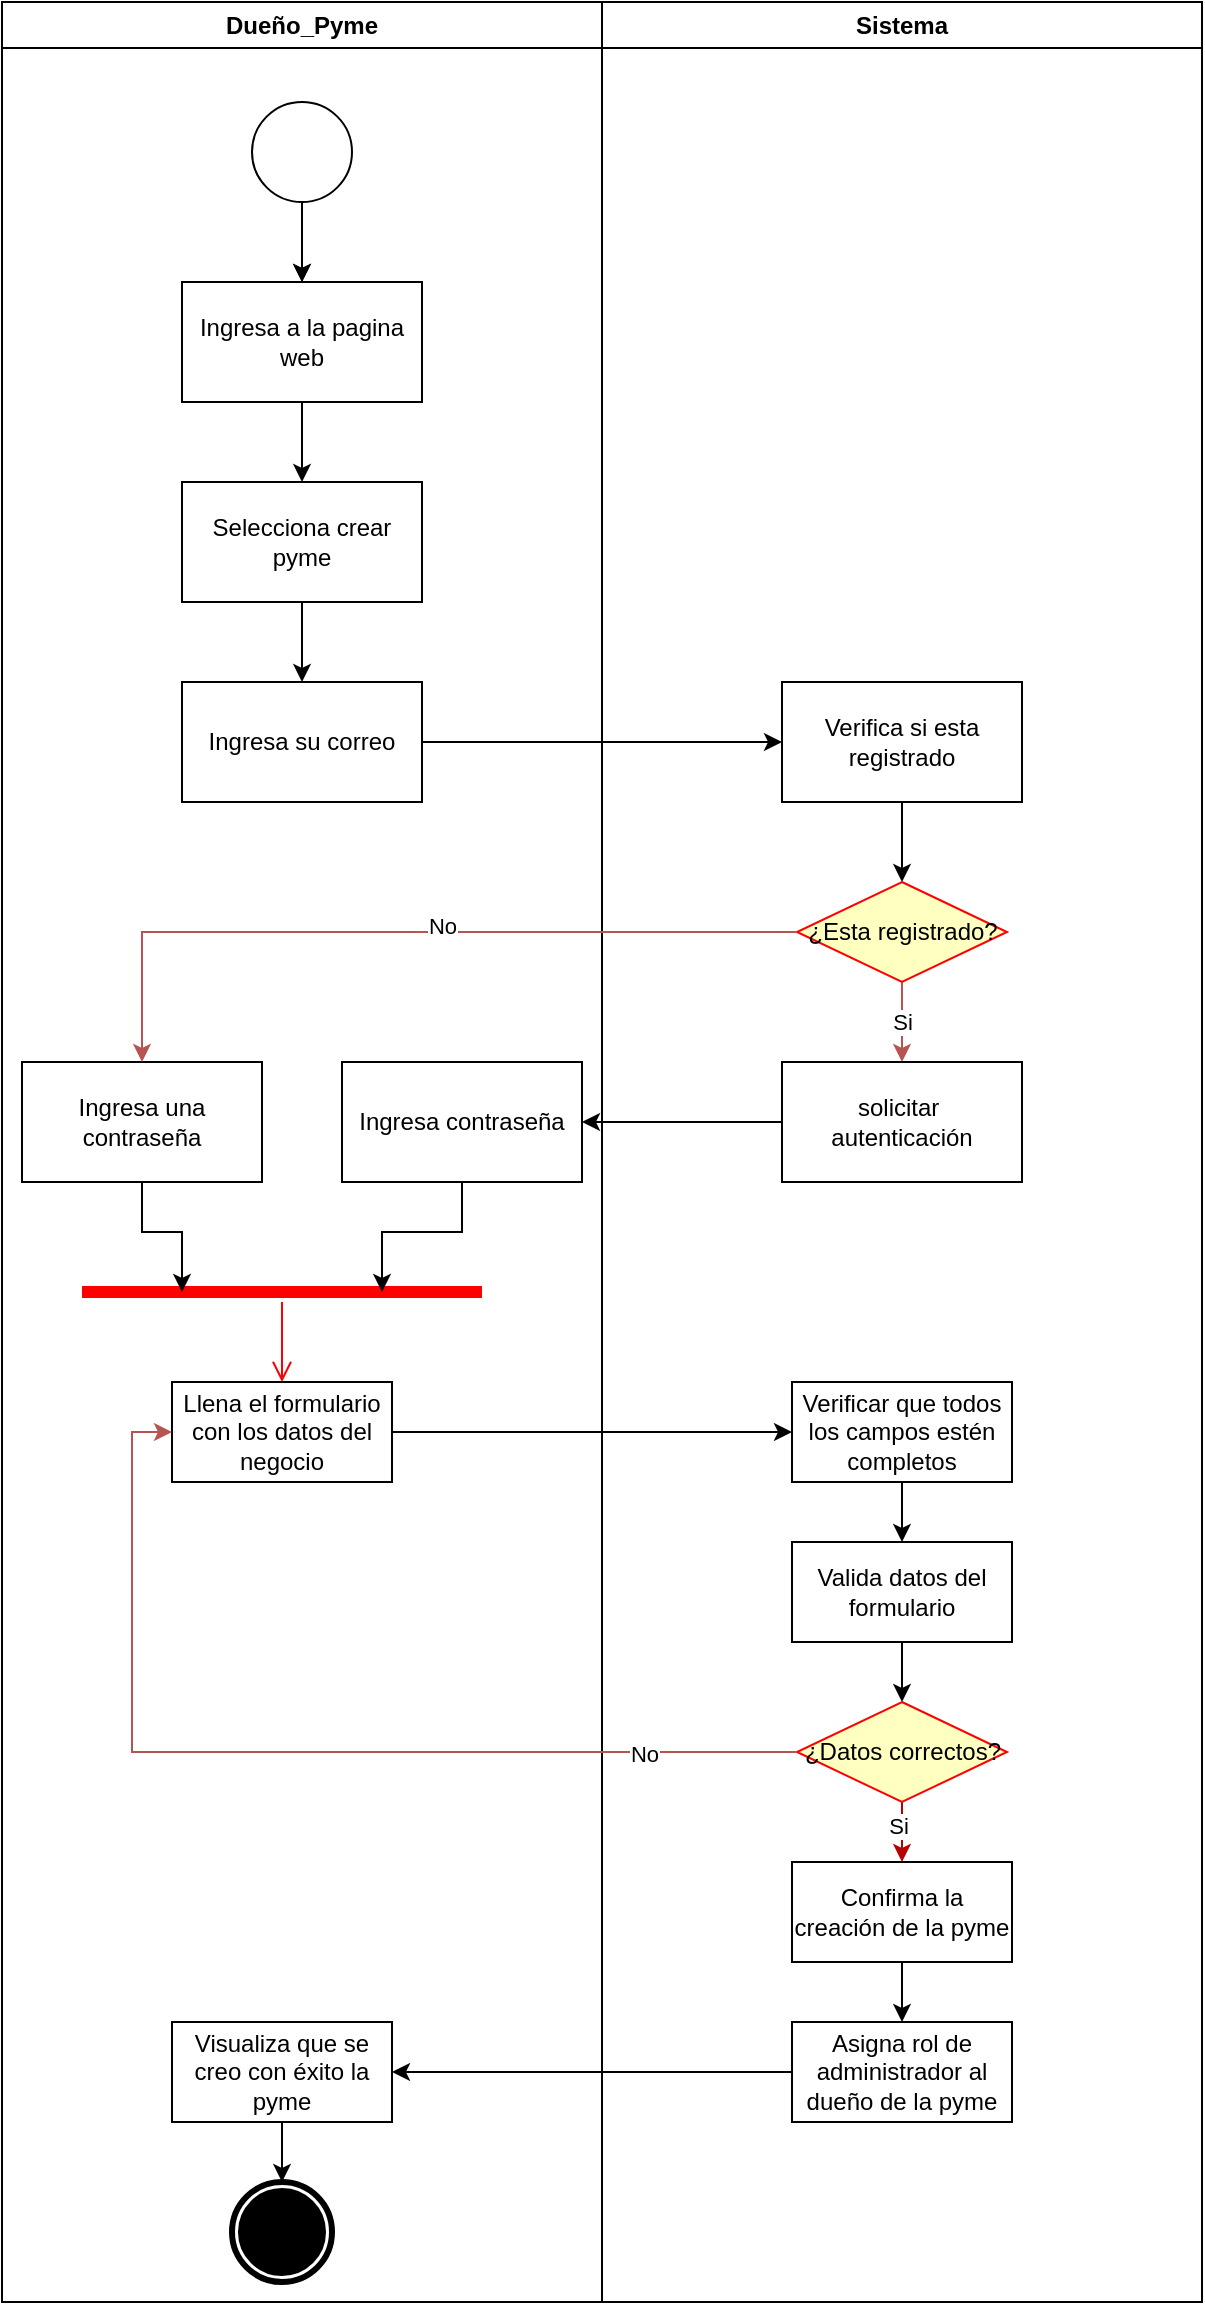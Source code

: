 <mxfile version="24.7.16">
  <diagram name="Página-1" id="mo2IT6TU77jQa9J9X_vF">
    <mxGraphModel grid="1" page="1" gridSize="10" guides="1" tooltips="1" connect="1" arrows="1" fold="1" pageScale="1" pageWidth="827" pageHeight="1169" math="0" shadow="0">
      <root>
        <mxCell id="0" />
        <mxCell id="1" parent="0" />
        <mxCell id="aJsxqt6ExiKrhJ3uL7Uz-1" value="Sistema" style="swimlane;whiteSpace=wrap;html=1;" vertex="1" parent="1">
          <mxGeometry x="370" y="130" width="300" height="1150" as="geometry" />
        </mxCell>
        <mxCell id="aJsxqt6ExiKrhJ3uL7Uz-18" style="edgeStyle=orthogonalEdgeStyle;rounded=0;orthogonalLoop=1;jettySize=auto;html=1;entryX=0.5;entryY=0;entryDx=0;entryDy=0;" edge="1" parent="aJsxqt6ExiKrhJ3uL7Uz-1" source="aJsxqt6ExiKrhJ3uL7Uz-12" target="aJsxqt6ExiKrhJ3uL7Uz-17">
          <mxGeometry relative="1" as="geometry" />
        </mxCell>
        <mxCell id="aJsxqt6ExiKrhJ3uL7Uz-12" value="Verifica si esta registrado" style="rounded=0;whiteSpace=wrap;html=1;" vertex="1" parent="aJsxqt6ExiKrhJ3uL7Uz-1">
          <mxGeometry x="90" y="340" width="120" height="60" as="geometry" />
        </mxCell>
        <mxCell id="aJsxqt6ExiKrhJ3uL7Uz-23" value="Si" style="edgeStyle=orthogonalEdgeStyle;rounded=0;orthogonalLoop=1;jettySize=auto;html=1;entryX=0.5;entryY=0;entryDx=0;entryDy=0;fillColor=#f8cecc;strokeColor=#b85450;" edge="1" parent="aJsxqt6ExiKrhJ3uL7Uz-1" source="aJsxqt6ExiKrhJ3uL7Uz-17" target="aJsxqt6ExiKrhJ3uL7Uz-22">
          <mxGeometry relative="1" as="geometry" />
        </mxCell>
        <mxCell id="aJsxqt6ExiKrhJ3uL7Uz-17" value="¿Esta registrado?" style="rhombus;whiteSpace=wrap;html=1;fontColor=#000000;fillColor=#ffffc0;strokeColor=#ff0000;" vertex="1" parent="aJsxqt6ExiKrhJ3uL7Uz-1">
          <mxGeometry x="97.5" y="440" width="105" height="50" as="geometry" />
        </mxCell>
        <mxCell id="aJsxqt6ExiKrhJ3uL7Uz-22" value="solicitar&amp;nbsp; autenticación" style="rounded=0;whiteSpace=wrap;html=1;" vertex="1" parent="aJsxqt6ExiKrhJ3uL7Uz-1">
          <mxGeometry x="90" y="530" width="120" height="60" as="geometry" />
        </mxCell>
        <mxCell id="aJsxqt6ExiKrhJ3uL7Uz-58" style="edgeStyle=orthogonalEdgeStyle;rounded=0;orthogonalLoop=1;jettySize=auto;html=1;entryX=0.5;entryY=0;entryDx=0;entryDy=0;" edge="1" parent="aJsxqt6ExiKrhJ3uL7Uz-1" source="aJsxqt6ExiKrhJ3uL7Uz-33" target="aJsxqt6ExiKrhJ3uL7Uz-34">
          <mxGeometry relative="1" as="geometry" />
        </mxCell>
        <mxCell id="aJsxqt6ExiKrhJ3uL7Uz-33" value="Verificar que todos los campos estén completos" style="html=1;whiteSpace=wrap;" vertex="1" parent="aJsxqt6ExiKrhJ3uL7Uz-1">
          <mxGeometry x="95" y="690" width="110" height="50" as="geometry" />
        </mxCell>
        <mxCell id="aJsxqt6ExiKrhJ3uL7Uz-57" style="edgeStyle=orthogonalEdgeStyle;rounded=0;orthogonalLoop=1;jettySize=auto;html=1;entryX=0.5;entryY=0;entryDx=0;entryDy=0;" edge="1" parent="aJsxqt6ExiKrhJ3uL7Uz-1" source="aJsxqt6ExiKrhJ3uL7Uz-34" target="aJsxqt6ExiKrhJ3uL7Uz-54">
          <mxGeometry relative="1" as="geometry" />
        </mxCell>
        <mxCell id="aJsxqt6ExiKrhJ3uL7Uz-34" value="Valida datos del formulario" style="html=1;whiteSpace=wrap;" vertex="1" parent="aJsxqt6ExiKrhJ3uL7Uz-1">
          <mxGeometry x="95" y="770" width="110" height="50" as="geometry" />
        </mxCell>
        <mxCell id="aJsxqt6ExiKrhJ3uL7Uz-50" style="edgeStyle=orthogonalEdgeStyle;rounded=0;orthogonalLoop=1;jettySize=auto;html=1;entryX=0.5;entryY=0;entryDx=0;entryDy=0;" edge="1" parent="aJsxqt6ExiKrhJ3uL7Uz-1" source="aJsxqt6ExiKrhJ3uL7Uz-36" target="aJsxqt6ExiKrhJ3uL7Uz-49">
          <mxGeometry relative="1" as="geometry" />
        </mxCell>
        <mxCell id="aJsxqt6ExiKrhJ3uL7Uz-36" value="Confirma la creación de la pyme " style="html=1;whiteSpace=wrap;" vertex="1" parent="aJsxqt6ExiKrhJ3uL7Uz-1">
          <mxGeometry x="95" y="930" width="110" height="50" as="geometry" />
        </mxCell>
        <mxCell id="aJsxqt6ExiKrhJ3uL7Uz-49" value="Asigna rol de administrador al dueño de la pyme             " style="html=1;whiteSpace=wrap;" vertex="1" parent="aJsxqt6ExiKrhJ3uL7Uz-1">
          <mxGeometry x="95" y="1010" width="110" height="50" as="geometry" />
        </mxCell>
        <mxCell id="aJsxqt6ExiKrhJ3uL7Uz-51" value="Visualiza que se creo con éxito la pyme" style="html=1;whiteSpace=wrap;" vertex="1" parent="aJsxqt6ExiKrhJ3uL7Uz-1">
          <mxGeometry x="-215" y="1010" width="110" height="50" as="geometry" />
        </mxCell>
        <mxCell id="aJsxqt6ExiKrhJ3uL7Uz-52" style="edgeStyle=orthogonalEdgeStyle;rounded=0;orthogonalLoop=1;jettySize=auto;html=1;entryX=1;entryY=0.5;entryDx=0;entryDy=0;" edge="1" parent="aJsxqt6ExiKrhJ3uL7Uz-1" source="aJsxqt6ExiKrhJ3uL7Uz-49" target="aJsxqt6ExiKrhJ3uL7Uz-51">
          <mxGeometry relative="1" as="geometry" />
        </mxCell>
        <mxCell id="aJsxqt6ExiKrhJ3uL7Uz-61" style="edgeStyle=orthogonalEdgeStyle;rounded=0;orthogonalLoop=1;jettySize=auto;html=1;entryX=0.5;entryY=0;entryDx=0;entryDy=0;fillColor=#f8cecc;strokeColor=#B80000;" edge="1" parent="aJsxqt6ExiKrhJ3uL7Uz-1" source="aJsxqt6ExiKrhJ3uL7Uz-54" target="aJsxqt6ExiKrhJ3uL7Uz-36">
          <mxGeometry relative="1" as="geometry" />
        </mxCell>
        <mxCell id="aJsxqt6ExiKrhJ3uL7Uz-62" value="Si" style="edgeLabel;html=1;align=center;verticalAlign=middle;resizable=0;points=[];" connectable="0" vertex="1" parent="aJsxqt6ExiKrhJ3uL7Uz-61">
          <mxGeometry x="0.28" y="-2" relative="1" as="geometry">
            <mxPoint as="offset" />
          </mxGeometry>
        </mxCell>
        <mxCell id="aJsxqt6ExiKrhJ3uL7Uz-54" value="¿Datos correctos?" style="rhombus;whiteSpace=wrap;html=1;fontColor=#000000;fillColor=#ffffc0;strokeColor=#ff0000;" vertex="1" parent="aJsxqt6ExiKrhJ3uL7Uz-1">
          <mxGeometry x="97.5" y="850" width="105" height="50" as="geometry" />
        </mxCell>
        <mxCell id="aJsxqt6ExiKrhJ3uL7Uz-2" value="Dueño_Pyme" style="swimlane;whiteSpace=wrap;html=1;" vertex="1" parent="1">
          <mxGeometry x="70" y="130" width="300" height="1150" as="geometry" />
        </mxCell>
        <mxCell id="aJsxqt6ExiKrhJ3uL7Uz-11" value="" style="edgeStyle=orthogonalEdgeStyle;rounded=0;orthogonalLoop=1;jettySize=auto;html=1;" edge="1" parent="aJsxqt6ExiKrhJ3uL7Uz-2" source="aJsxqt6ExiKrhJ3uL7Uz-4" target="aJsxqt6ExiKrhJ3uL7Uz-10">
          <mxGeometry relative="1" as="geometry" />
        </mxCell>
        <mxCell id="aJsxqt6ExiKrhJ3uL7Uz-4" value="Ingresa a la pagina web" style="rounded=0;whiteSpace=wrap;html=1;" vertex="1" parent="aJsxqt6ExiKrhJ3uL7Uz-2">
          <mxGeometry x="90" y="140" width="120" height="60" as="geometry" />
        </mxCell>
        <mxCell id="aJsxqt6ExiKrhJ3uL7Uz-7" style="edgeStyle=orthogonalEdgeStyle;rounded=0;orthogonalLoop=1;jettySize=auto;html=1;" edge="1" parent="aJsxqt6ExiKrhJ3uL7Uz-2" source="aJsxqt6ExiKrhJ3uL7Uz-6" target="aJsxqt6ExiKrhJ3uL7Uz-4">
          <mxGeometry relative="1" as="geometry" />
        </mxCell>
        <mxCell id="aJsxqt6ExiKrhJ3uL7Uz-53" value="" style="edgeStyle=orthogonalEdgeStyle;rounded=0;orthogonalLoop=1;jettySize=auto;html=1;" edge="1" parent="aJsxqt6ExiKrhJ3uL7Uz-2" source="aJsxqt6ExiKrhJ3uL7Uz-6" target="aJsxqt6ExiKrhJ3uL7Uz-4">
          <mxGeometry relative="1" as="geometry" />
        </mxCell>
        <mxCell id="aJsxqt6ExiKrhJ3uL7Uz-6" value="" style="points=[[0.145,0.145,0],[0.5,0,0],[0.855,0.145,0],[1,0.5,0],[0.855,0.855,0],[0.5,1,0],[0.145,0.855,0],[0,0.5,0]];shape=mxgraph.bpmn.event;html=1;verticalLabelPosition=bottom;labelBackgroundColor=#ffffff;verticalAlign=top;align=center;perimeter=ellipsePerimeter;outlineConnect=0;aspect=fixed;outline=standard;symbol=general;" vertex="1" parent="aJsxqt6ExiKrhJ3uL7Uz-2">
          <mxGeometry x="125" y="50" width="50" height="50" as="geometry" />
        </mxCell>
        <mxCell id="aJsxqt6ExiKrhJ3uL7Uz-15" value="" style="edgeStyle=orthogonalEdgeStyle;rounded=0;orthogonalLoop=1;jettySize=auto;html=1;" edge="1" parent="aJsxqt6ExiKrhJ3uL7Uz-2" source="aJsxqt6ExiKrhJ3uL7Uz-10" target="aJsxqt6ExiKrhJ3uL7Uz-14">
          <mxGeometry relative="1" as="geometry" />
        </mxCell>
        <mxCell id="aJsxqt6ExiKrhJ3uL7Uz-10" value="Selecciona crear pyme" style="rounded=0;whiteSpace=wrap;html=1;" vertex="1" parent="aJsxqt6ExiKrhJ3uL7Uz-2">
          <mxGeometry x="90" y="240" width="120" height="60" as="geometry" />
        </mxCell>
        <mxCell id="aJsxqt6ExiKrhJ3uL7Uz-14" value="Ingresa su correo" style="rounded=0;whiteSpace=wrap;html=1;" vertex="1" parent="aJsxqt6ExiKrhJ3uL7Uz-2">
          <mxGeometry x="90" y="340" width="120" height="60" as="geometry" />
        </mxCell>
        <mxCell id="aJsxqt6ExiKrhJ3uL7Uz-19" value="Ingresa una contraseña" style="rounded=0;whiteSpace=wrap;html=1;" vertex="1" parent="aJsxqt6ExiKrhJ3uL7Uz-2">
          <mxGeometry x="10" y="530" width="120" height="60" as="geometry" />
        </mxCell>
        <mxCell id="aJsxqt6ExiKrhJ3uL7Uz-24" value="Ingresa contraseña" style="rounded=0;whiteSpace=wrap;html=1;strokeWidth=1;" vertex="1" parent="aJsxqt6ExiKrhJ3uL7Uz-2">
          <mxGeometry x="170" y="530" width="120" height="60" as="geometry" />
        </mxCell>
        <mxCell id="aJsxqt6ExiKrhJ3uL7Uz-26" value="" style="shape=line;html=1;strokeWidth=6;strokeColor=#ff0000;" vertex="1" parent="aJsxqt6ExiKrhJ3uL7Uz-2">
          <mxGeometry x="40" y="640" width="200" height="10" as="geometry" />
        </mxCell>
        <mxCell id="aJsxqt6ExiKrhJ3uL7Uz-27" value="" style="edgeStyle=orthogonalEdgeStyle;html=1;verticalAlign=bottom;endArrow=open;endSize=8;strokeColor=#ff0000;rounded=0;entryX=0.5;entryY=0;entryDx=0;entryDy=0;" edge="1" parent="aJsxqt6ExiKrhJ3uL7Uz-2" source="aJsxqt6ExiKrhJ3uL7Uz-26" target="aJsxqt6ExiKrhJ3uL7Uz-30">
          <mxGeometry relative="1" as="geometry">
            <mxPoint x="140" y="720" as="targetPoint" />
          </mxGeometry>
        </mxCell>
        <mxCell id="aJsxqt6ExiKrhJ3uL7Uz-28" style="edgeStyle=orthogonalEdgeStyle;rounded=0;orthogonalLoop=1;jettySize=auto;html=1;entryX=0.25;entryY=0.5;entryDx=0;entryDy=0;entryPerimeter=0;" edge="1" parent="aJsxqt6ExiKrhJ3uL7Uz-2" source="aJsxqt6ExiKrhJ3uL7Uz-19" target="aJsxqt6ExiKrhJ3uL7Uz-26">
          <mxGeometry relative="1" as="geometry" />
        </mxCell>
        <mxCell id="aJsxqt6ExiKrhJ3uL7Uz-29" style="edgeStyle=orthogonalEdgeStyle;rounded=0;orthogonalLoop=1;jettySize=auto;html=1;entryX=0.75;entryY=0.5;entryDx=0;entryDy=0;entryPerimeter=0;" edge="1" parent="aJsxqt6ExiKrhJ3uL7Uz-2" source="aJsxqt6ExiKrhJ3uL7Uz-24" target="aJsxqt6ExiKrhJ3uL7Uz-26">
          <mxGeometry relative="1" as="geometry" />
        </mxCell>
        <mxCell id="aJsxqt6ExiKrhJ3uL7Uz-30" value="Llena el formulario con los datos del negocio" style="html=1;whiteSpace=wrap;" vertex="1" parent="aJsxqt6ExiKrhJ3uL7Uz-2">
          <mxGeometry x="85" y="690" width="110" height="50" as="geometry" />
        </mxCell>
        <mxCell id="aJsxqt6ExiKrhJ3uL7Uz-66" value="" style="points=[[0.145,0.145,0],[0.5,0,0],[0.855,0.145,0],[1,0.5,0],[0.855,0.855,0],[0.5,1,0],[0.145,0.855,0],[0,0.5,0]];shape=mxgraph.bpmn.event;html=1;verticalLabelPosition=bottom;labelBackgroundColor=#ffffff;verticalAlign=top;align=center;perimeter=ellipsePerimeter;outlineConnect=0;aspect=fixed;outline=end;symbol=terminate;" vertex="1" parent="aJsxqt6ExiKrhJ3uL7Uz-2">
          <mxGeometry x="115" y="1090" width="50" height="50" as="geometry" />
        </mxCell>
        <mxCell id="aJsxqt6ExiKrhJ3uL7Uz-13" value="" style="edgeStyle=orthogonalEdgeStyle;rounded=0;orthogonalLoop=1;jettySize=auto;html=1;exitX=1;exitY=0.5;exitDx=0;exitDy=0;" edge="1" parent="1" source="aJsxqt6ExiKrhJ3uL7Uz-14" target="aJsxqt6ExiKrhJ3uL7Uz-12">
          <mxGeometry relative="1" as="geometry" />
        </mxCell>
        <mxCell id="aJsxqt6ExiKrhJ3uL7Uz-20" style="edgeStyle=orthogonalEdgeStyle;rounded=0;orthogonalLoop=1;jettySize=auto;html=1;fillColor=#f8cecc;strokeColor=#b85450;entryX=0.5;entryY=0;entryDx=0;entryDy=0;" edge="1" parent="1" source="aJsxqt6ExiKrhJ3uL7Uz-17" target="aJsxqt6ExiKrhJ3uL7Uz-19">
          <mxGeometry relative="1" as="geometry">
            <mxPoint x="180" y="640" as="targetPoint" />
            <Array as="points">
              <mxPoint x="140" y="595" />
            </Array>
          </mxGeometry>
        </mxCell>
        <mxCell id="aJsxqt6ExiKrhJ3uL7Uz-21" value="No" style="edgeLabel;html=1;align=center;verticalAlign=middle;resizable=0;points=[];" connectable="0" vertex="1" parent="aJsxqt6ExiKrhJ3uL7Uz-20">
          <mxGeometry x="-0.088" y="-3" relative="1" as="geometry">
            <mxPoint x="1" as="offset" />
          </mxGeometry>
        </mxCell>
        <mxCell id="aJsxqt6ExiKrhJ3uL7Uz-25" value="" style="edgeStyle=orthogonalEdgeStyle;rounded=0;orthogonalLoop=1;jettySize=auto;html=1;" edge="1" parent="1" source="aJsxqt6ExiKrhJ3uL7Uz-22" target="aJsxqt6ExiKrhJ3uL7Uz-24">
          <mxGeometry relative="1" as="geometry" />
        </mxCell>
        <mxCell id="aJsxqt6ExiKrhJ3uL7Uz-32" value="" style="edgeStyle=orthogonalEdgeStyle;rounded=0;orthogonalLoop=1;jettySize=auto;html=1;entryX=0;entryY=0.5;entryDx=0;entryDy=0;" edge="1" parent="1" source="aJsxqt6ExiKrhJ3uL7Uz-30" target="aJsxqt6ExiKrhJ3uL7Uz-33">
          <mxGeometry relative="1" as="geometry">
            <mxPoint x="460" y="845" as="targetPoint" />
          </mxGeometry>
        </mxCell>
        <mxCell id="aJsxqt6ExiKrhJ3uL7Uz-59" style="edgeStyle=orthogonalEdgeStyle;rounded=0;orthogonalLoop=1;jettySize=auto;html=1;entryX=0;entryY=0.5;entryDx=0;entryDy=0;fillColor=#f8cecc;strokeColor=#b85450;" edge="1" parent="1" source="aJsxqt6ExiKrhJ3uL7Uz-54" target="aJsxqt6ExiKrhJ3uL7Uz-30">
          <mxGeometry relative="1" as="geometry" />
        </mxCell>
        <mxCell id="aJsxqt6ExiKrhJ3uL7Uz-60" value="No" style="edgeLabel;html=1;align=center;verticalAlign=middle;resizable=0;points=[];" connectable="0" vertex="1" parent="aJsxqt6ExiKrhJ3uL7Uz-59">
          <mxGeometry x="-0.702" y="1" relative="1" as="geometry">
            <mxPoint as="offset" />
          </mxGeometry>
        </mxCell>
        <mxCell id="aJsxqt6ExiKrhJ3uL7Uz-67" style="edgeStyle=orthogonalEdgeStyle;rounded=0;orthogonalLoop=1;jettySize=auto;html=1;" edge="1" parent="1" source="aJsxqt6ExiKrhJ3uL7Uz-51" target="aJsxqt6ExiKrhJ3uL7Uz-66">
          <mxGeometry relative="1" as="geometry" />
        </mxCell>
      </root>
    </mxGraphModel>
  </diagram>
</mxfile>
